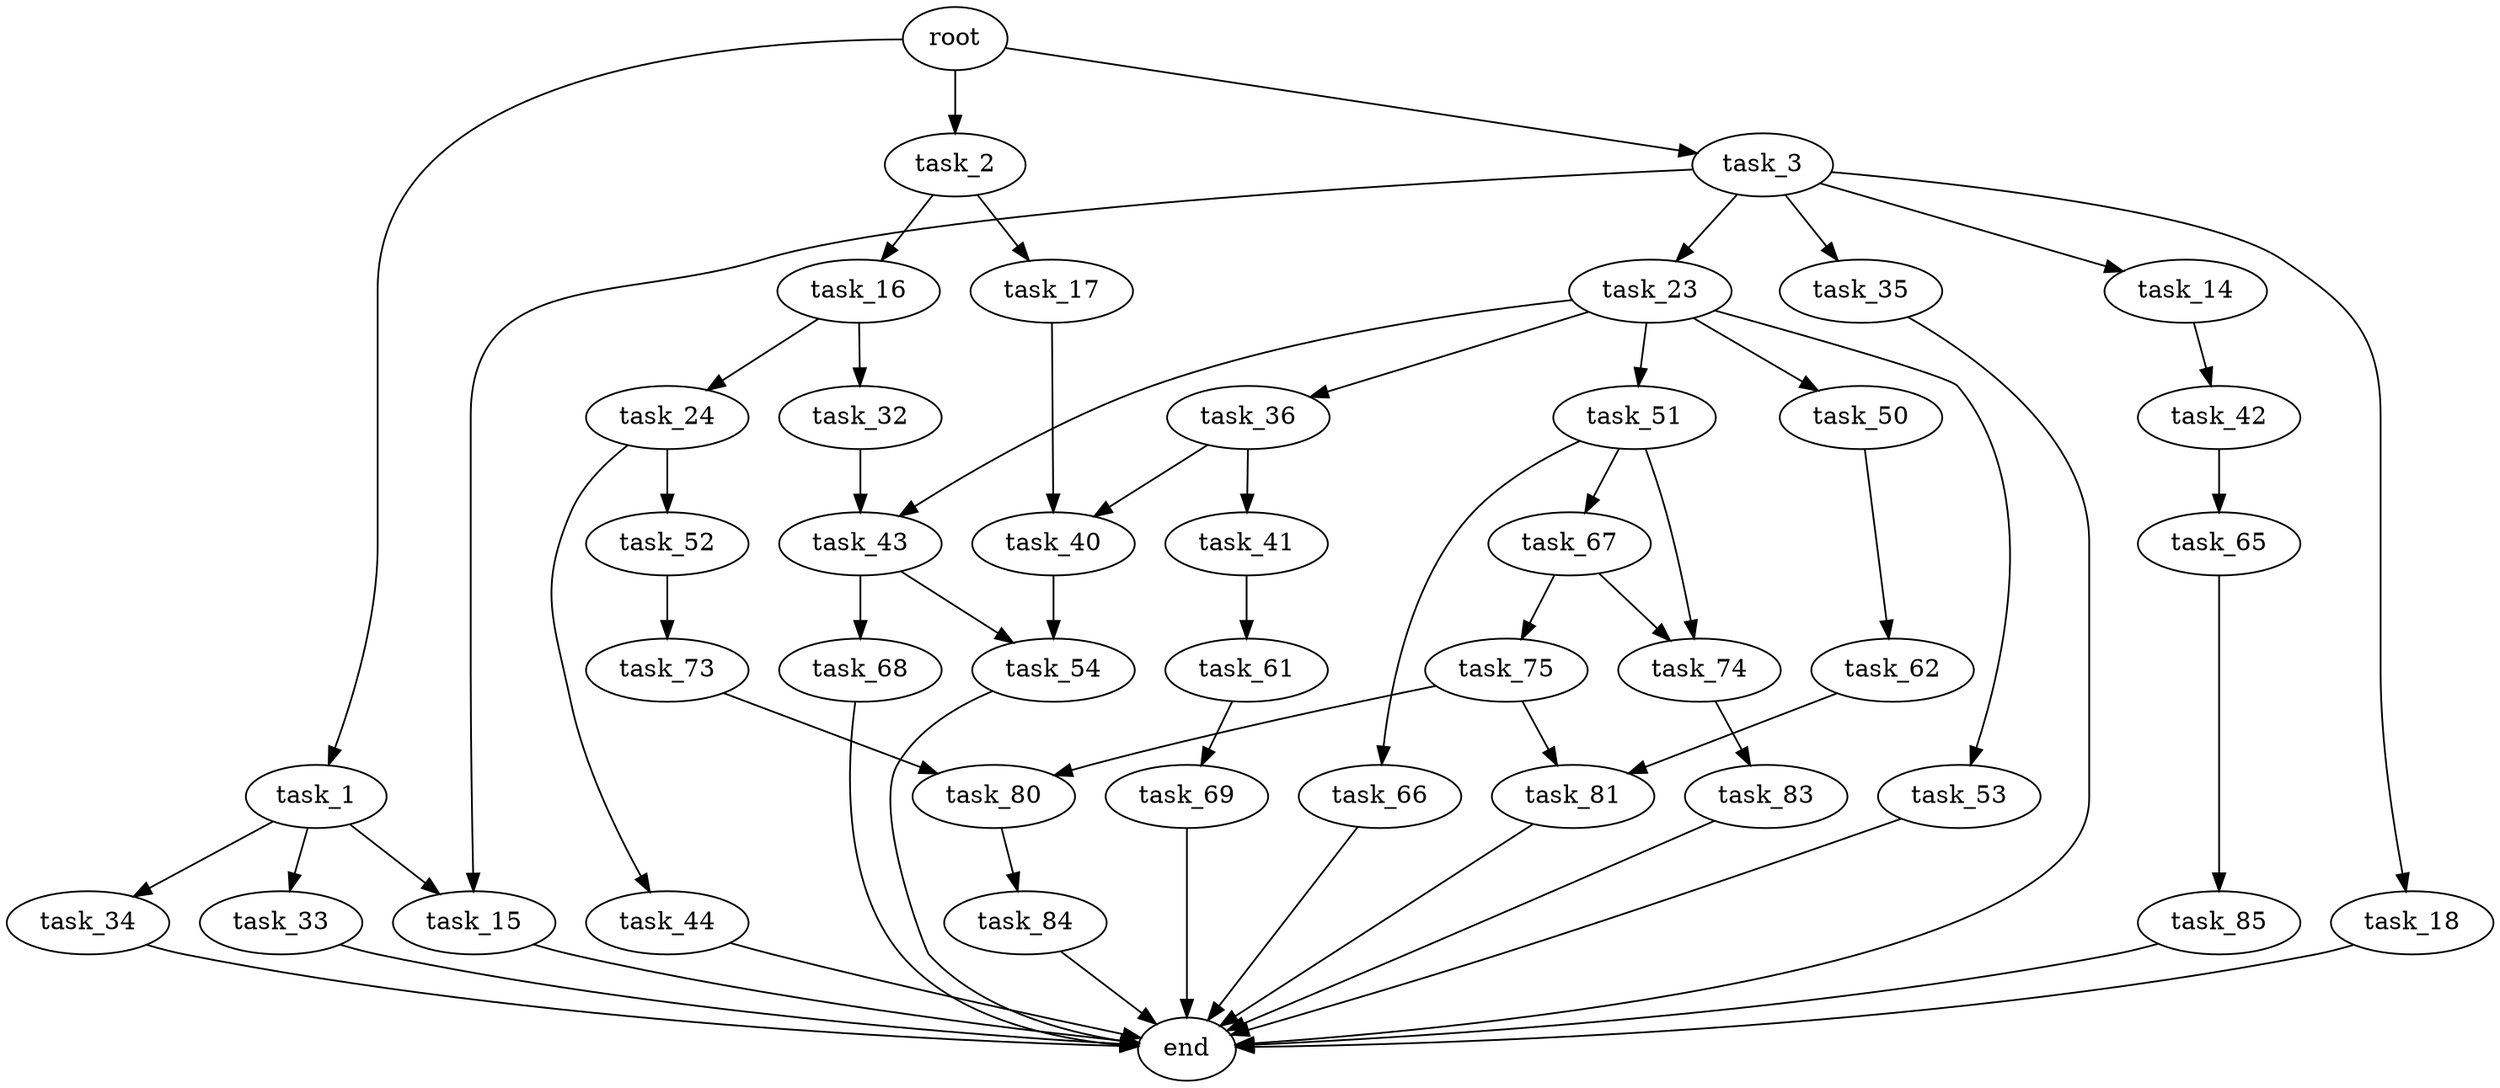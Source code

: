 digraph G {
  root [size="0.000000"];
  task_1 [size="51463163196.000000"];
  task_2 [size="1245019814.000000"];
  task_3 [size="1073741824000.000000"];
  task_14 [size="233348059079.000000"];
  task_15 [size="231928233984.000000"];
  task_16 [size="6714317144.000000"];
  task_17 [size="695512304765.000000"];
  task_18 [size="110247854401.000000"];
  task_23 [size="28991029248.000000"];
  task_24 [size="134217728000.000000"];
  task_32 [size="1073741824000.000000"];
  task_33 [size="549755813888.000000"];
  task_34 [size="16848831937.000000"];
  task_35 [size="8589934592.000000"];
  task_36 [size="1595102556.000000"];
  task_40 [size="134217728000.000000"];
  task_41 [size="134217728000.000000"];
  task_42 [size="1248270487.000000"];
  task_43 [size="159608226181.000000"];
  task_44 [size="1073741824000.000000"];
  task_50 [size="5618837168.000000"];
  task_51 [size="24761727669.000000"];
  task_52 [size="4141840278.000000"];
  task_53 [size="28991029248.000000"];
  task_54 [size="1073741824000.000000"];
  task_61 [size="270460150304.000000"];
  task_62 [size="861538656351.000000"];
  task_65 [size="347958394940.000000"];
  task_66 [size="25624825203.000000"];
  task_67 [size="10141936321.000000"];
  task_68 [size="2061432974.000000"];
  task_69 [size="11509852465.000000"];
  task_73 [size="11391832909.000000"];
  task_74 [size="231928233984.000000"];
  task_75 [size="8156802834.000000"];
  task_80 [size="28991029248.000000"];
  task_81 [size="8589934592.000000"];
  task_83 [size="855971073755.000000"];
  task_84 [size="46349763259.000000"];
  task_85 [size="12240856801.000000"];
  end [size="0.000000"];

  root -> task_1 [size="1.000000"];
  root -> task_2 [size="1.000000"];
  root -> task_3 [size="1.000000"];
  task_1 -> task_15 [size="75497472.000000"];
  task_1 -> task_33 [size="75497472.000000"];
  task_1 -> task_34 [size="75497472.000000"];
  task_2 -> task_16 [size="134217728.000000"];
  task_2 -> task_17 [size="134217728.000000"];
  task_3 -> task_14 [size="838860800.000000"];
  task_3 -> task_15 [size="838860800.000000"];
  task_3 -> task_18 [size="838860800.000000"];
  task_3 -> task_23 [size="838860800.000000"];
  task_3 -> task_35 [size="838860800.000000"];
  task_14 -> task_42 [size="209715200.000000"];
  task_15 -> end [size="1.000000"];
  task_16 -> task_24 [size="838860800.000000"];
  task_16 -> task_32 [size="838860800.000000"];
  task_17 -> task_40 [size="838860800.000000"];
  task_18 -> end [size="1.000000"];
  task_23 -> task_36 [size="75497472.000000"];
  task_23 -> task_43 [size="75497472.000000"];
  task_23 -> task_50 [size="75497472.000000"];
  task_23 -> task_51 [size="75497472.000000"];
  task_23 -> task_53 [size="75497472.000000"];
  task_24 -> task_44 [size="209715200.000000"];
  task_24 -> task_52 [size="209715200.000000"];
  task_32 -> task_43 [size="838860800.000000"];
  task_33 -> end [size="1.000000"];
  task_34 -> end [size="1.000000"];
  task_35 -> end [size="1.000000"];
  task_36 -> task_40 [size="33554432.000000"];
  task_36 -> task_41 [size="33554432.000000"];
  task_40 -> task_54 [size="209715200.000000"];
  task_41 -> task_61 [size="209715200.000000"];
  task_42 -> task_65 [size="33554432.000000"];
  task_43 -> task_54 [size="209715200.000000"];
  task_43 -> task_68 [size="209715200.000000"];
  task_44 -> end [size="1.000000"];
  task_50 -> task_62 [size="301989888.000000"];
  task_51 -> task_66 [size="536870912.000000"];
  task_51 -> task_67 [size="536870912.000000"];
  task_51 -> task_74 [size="536870912.000000"];
  task_52 -> task_73 [size="75497472.000000"];
  task_53 -> end [size="1.000000"];
  task_54 -> end [size="1.000000"];
  task_61 -> task_69 [size="411041792.000000"];
  task_62 -> task_81 [size="536870912.000000"];
  task_65 -> task_85 [size="301989888.000000"];
  task_66 -> end [size="1.000000"];
  task_67 -> task_74 [size="536870912.000000"];
  task_67 -> task_75 [size="536870912.000000"];
  task_68 -> end [size="1.000000"];
  task_69 -> end [size="1.000000"];
  task_73 -> task_80 [size="33554432.000000"];
  task_74 -> task_83 [size="301989888.000000"];
  task_75 -> task_80 [size="134217728.000000"];
  task_75 -> task_81 [size="134217728.000000"];
  task_80 -> task_84 [size="75497472.000000"];
  task_81 -> end [size="1.000000"];
  task_83 -> end [size="1.000000"];
  task_84 -> end [size="1.000000"];
  task_85 -> end [size="1.000000"];
}
